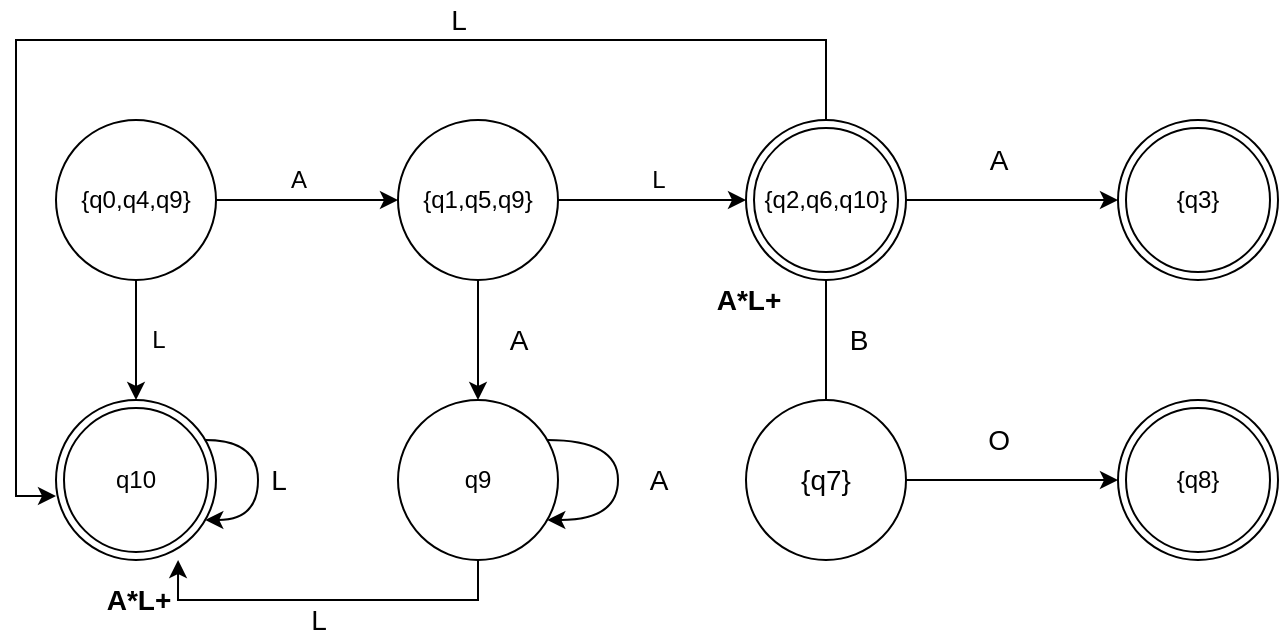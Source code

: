 <mxfile version="16.5.2" type="device"><diagram id="nJZyLRq6GUTiVBoXhL8U" name="Page-1"><mxGraphModel dx="1422" dy="762" grid="1" gridSize="10" guides="1" tooltips="1" connect="1" arrows="1" fold="1" page="1" pageScale="1" pageWidth="827" pageHeight="1169" math="0" shadow="0"><root><mxCell id="0"/><mxCell id="1" parent="0"/><mxCell id="09_EadYZh4quglibzOWY-40" style="edgeStyle=orthogonalEdgeStyle;rounded=0;orthogonalLoop=1;jettySize=auto;html=1;entryX=0;entryY=0.5;entryDx=0;entryDy=0;" parent="1" source="09_EadYZh4quglibzOWY-29" edge="1"><mxGeometry relative="1" as="geometry"><mxPoint x="374" y="190" as="targetPoint"/></mxGeometry></mxCell><mxCell id="OITh8VtzFVzuqkrDzbqt-7" style="edgeStyle=orthogonalEdgeStyle;curved=1;rounded=0;orthogonalLoop=1;jettySize=auto;html=1;entryX=0.5;entryY=0;entryDx=0;entryDy=0;fontSize=14;" edge="1" parent="1" source="09_EadYZh4quglibzOWY-29" target="09_EadYZh4quglibzOWY-35"><mxGeometry relative="1" as="geometry"/></mxCell><mxCell id="09_EadYZh4quglibzOWY-29" value="{q1,q5,q9}" style="ellipse;whiteSpace=wrap;html=1;aspect=fixed;" parent="1" vertex="1"><mxGeometry x="200" y="150" width="80" height="80" as="geometry"/></mxCell><mxCell id="09_EadYZh4quglibzOWY-37" style="edgeStyle=orthogonalEdgeStyle;rounded=0;orthogonalLoop=1;jettySize=auto;html=1;" parent="1" source="09_EadYZh4quglibzOWY-30" target="09_EadYZh4quglibzOWY-29" edge="1"><mxGeometry relative="1" as="geometry"/></mxCell><mxCell id="OITh8VtzFVzuqkrDzbqt-2" style="edgeStyle=orthogonalEdgeStyle;rounded=0;orthogonalLoop=1;jettySize=auto;html=1;entryX=0.5;entryY=0;entryDx=0;entryDy=0;" edge="1" parent="1" source="09_EadYZh4quglibzOWY-30" target="09_EadYZh4quglibzOWY-34"><mxGeometry relative="1" as="geometry"/></mxCell><mxCell id="09_EadYZh4quglibzOWY-30" value="{q0,q4,q9}" style="ellipse;whiteSpace=wrap;html=1;aspect=fixed;" parent="1" vertex="1"><mxGeometry x="29" y="150" width="80" height="80" as="geometry"/></mxCell><mxCell id="09_EadYZh4quglibzOWY-31" value="{q3}" style="ellipse;shape=doubleEllipse;whiteSpace=wrap;html=1;aspect=fixed;" parent="1" vertex="1"><mxGeometry x="560" y="150" width="80" height="80" as="geometry"/></mxCell><mxCell id="OITh8VtzFVzuqkrDzbqt-14" style="edgeStyle=orthogonalEdgeStyle;rounded=0;orthogonalLoop=1;jettySize=auto;html=1;fontSize=14;" edge="1" parent="1" source="09_EadYZh4quglibzOWY-32" target="09_EadYZh4quglibzOWY-31"><mxGeometry relative="1" as="geometry"/></mxCell><mxCell id="OITh8VtzFVzuqkrDzbqt-16" style="edgeStyle=orthogonalEdgeStyle;rounded=0;orthogonalLoop=1;jettySize=auto;html=1;entryX=0;entryY=0.6;entryDx=0;entryDy=0;entryPerimeter=0;fontSize=14;" edge="1" parent="1" source="09_EadYZh4quglibzOWY-32" target="09_EadYZh4quglibzOWY-34"><mxGeometry relative="1" as="geometry"><Array as="points"><mxPoint x="414" y="110"/><mxPoint x="9" y="110"/><mxPoint x="9" y="338"/></Array></mxGeometry></mxCell><mxCell id="OITh8VtzFVzuqkrDzbqt-20" style="edgeStyle=orthogonalEdgeStyle;rounded=0;orthogonalLoop=1;jettySize=auto;html=1;fontSize=14;" edge="1" parent="1" source="09_EadYZh4quglibzOWY-32"><mxGeometry relative="1" as="geometry"><mxPoint x="414" y="300" as="targetPoint"/></mxGeometry></mxCell><mxCell id="09_EadYZh4quglibzOWY-32" value="{q2,q6,q10}" style="ellipse;shape=doubleEllipse;whiteSpace=wrap;html=1;aspect=fixed;" parent="1" vertex="1"><mxGeometry x="374" y="150" width="80" height="80" as="geometry"/></mxCell><mxCell id="09_EadYZh4quglibzOWY-34" value="q10" style="ellipse;shape=doubleEllipse;whiteSpace=wrap;html=1;aspect=fixed;" parent="1" vertex="1"><mxGeometry x="29" y="290" width="80" height="80" as="geometry"/></mxCell><mxCell id="OITh8VtzFVzuqkrDzbqt-12" style="edgeStyle=orthogonalEdgeStyle;rounded=0;orthogonalLoop=1;jettySize=auto;html=1;entryX=0.763;entryY=1;entryDx=0;entryDy=0;entryPerimeter=0;fontSize=14;" edge="1" parent="1" source="09_EadYZh4quglibzOWY-35" target="09_EadYZh4quglibzOWY-34"><mxGeometry relative="1" as="geometry"><Array as="points"><mxPoint x="240" y="390"/><mxPoint x="90" y="390"/></Array></mxGeometry></mxCell><mxCell id="09_EadYZh4quglibzOWY-35" value="q9" style="ellipse;whiteSpace=wrap;html=1;aspect=fixed;" parent="1" vertex="1"><mxGeometry x="200" y="290" width="80" height="80" as="geometry"/></mxCell><mxCell id="09_EadYZh4quglibzOWY-56" value="A" style="text;html=1;align=center;verticalAlign=middle;resizable=0;points=[];autosize=1;strokeColor=none;fillColor=none;" parent="1" vertex="1"><mxGeometry x="140" y="170" width="20" height="20" as="geometry"/></mxCell><mxCell id="09_EadYZh4quglibzOWY-57" value="L" style="text;html=1;align=center;verticalAlign=middle;resizable=0;points=[];autosize=1;strokeColor=none;fillColor=none;" parent="1" vertex="1"><mxGeometry x="320" y="170" width="20" height="20" as="geometry"/></mxCell><mxCell id="OITh8VtzFVzuqkrDzbqt-3" value="L" style="text;html=1;align=center;verticalAlign=middle;resizable=0;points=[];autosize=1;strokeColor=none;fillColor=none;" vertex="1" parent="1"><mxGeometry x="70" y="250" width="20" height="20" as="geometry"/></mxCell><mxCell id="OITh8VtzFVzuqkrDzbqt-4" value="A*L+" style="text;html=1;align=center;verticalAlign=middle;resizable=0;points=[];autosize=1;strokeColor=none;fillColor=none;fontStyle=1;fontSize=14;" vertex="1" parent="1"><mxGeometry x="45" y="380" width="50" height="20" as="geometry"/></mxCell><mxCell id="OITh8VtzFVzuqkrDzbqt-5" style="edgeStyle=orthogonalEdgeStyle;rounded=0;orthogonalLoop=1;jettySize=auto;html=1;fontSize=14;curved=1;" edge="1" parent="1" source="09_EadYZh4quglibzOWY-34" target="09_EadYZh4quglibzOWY-34"><mxGeometry relative="1" as="geometry"><Array as="points"><mxPoint x="130" y="310"/><mxPoint x="120" y="350"/></Array></mxGeometry></mxCell><mxCell id="OITh8VtzFVzuqkrDzbqt-6" value="L" style="text;html=1;align=center;verticalAlign=middle;resizable=0;points=[];autosize=1;strokeColor=none;fillColor=none;fontSize=14;" vertex="1" parent="1"><mxGeometry x="130" y="320" width="20" height="20" as="geometry"/></mxCell><mxCell id="OITh8VtzFVzuqkrDzbqt-8" value="A" style="text;html=1;align=center;verticalAlign=middle;resizable=0;points=[];autosize=1;strokeColor=none;fillColor=none;fontSize=14;" vertex="1" parent="1"><mxGeometry x="250" y="250" width="20" height="20" as="geometry"/></mxCell><mxCell id="OITh8VtzFVzuqkrDzbqt-9" value="A*L+" style="text;html=1;align=center;verticalAlign=middle;resizable=0;points=[];autosize=1;strokeColor=none;fillColor=none;fontStyle=1;fontSize=14;" vertex="1" parent="1"><mxGeometry x="350" y="230" width="50" height="20" as="geometry"/></mxCell><mxCell id="OITh8VtzFVzuqkrDzbqt-10" style="edgeStyle=orthogonalEdgeStyle;curved=1;rounded=0;orthogonalLoop=1;jettySize=auto;html=1;fontSize=14;" edge="1" parent="1" source="09_EadYZh4quglibzOWY-35" target="09_EadYZh4quglibzOWY-35"><mxGeometry relative="1" as="geometry"><Array as="points"><mxPoint x="310" y="310"/></Array></mxGeometry></mxCell><mxCell id="OITh8VtzFVzuqkrDzbqt-11" value="A" style="text;html=1;align=center;verticalAlign=middle;resizable=0;points=[];autosize=1;strokeColor=none;fillColor=none;fontSize=14;" vertex="1" parent="1"><mxGeometry x="320" y="320" width="20" height="20" as="geometry"/></mxCell><mxCell id="OITh8VtzFVzuqkrDzbqt-13" value="L" style="text;html=1;align=center;verticalAlign=middle;resizable=0;points=[];autosize=1;strokeColor=none;fillColor=none;fontSize=14;" vertex="1" parent="1"><mxGeometry x="150" y="390" width="20" height="20" as="geometry"/></mxCell><mxCell id="OITh8VtzFVzuqkrDzbqt-15" value="A" style="text;html=1;align=center;verticalAlign=middle;resizable=0;points=[];autosize=1;strokeColor=none;fillColor=none;fontSize=14;" vertex="1" parent="1"><mxGeometry x="490" y="160" width="20" height="20" as="geometry"/></mxCell><mxCell id="OITh8VtzFVzuqkrDzbqt-17" value="L" style="text;html=1;align=center;verticalAlign=middle;resizable=0;points=[];autosize=1;strokeColor=none;fillColor=none;fontSize=14;" vertex="1" parent="1"><mxGeometry x="220" y="90" width="20" height="20" as="geometry"/></mxCell><mxCell id="OITh8VtzFVzuqkrDzbqt-21" value="B" style="text;html=1;align=center;verticalAlign=middle;resizable=0;points=[];autosize=1;strokeColor=none;fillColor=none;fontSize=14;" vertex="1" parent="1"><mxGeometry x="420" y="250" width="20" height="20" as="geometry"/></mxCell><mxCell id="OITh8VtzFVzuqkrDzbqt-23" style="edgeStyle=orthogonalEdgeStyle;rounded=0;orthogonalLoop=1;jettySize=auto;html=1;fontSize=14;entryX=0;entryY=0.5;entryDx=0;entryDy=0;" edge="1" parent="1" source="OITh8VtzFVzuqkrDzbqt-22" target="OITh8VtzFVzuqkrDzbqt-24"><mxGeometry relative="1" as="geometry"><mxPoint x="540" y="340" as="targetPoint"/><Array as="points"/></mxGeometry></mxCell><mxCell id="OITh8VtzFVzuqkrDzbqt-22" value="{q7}" style="ellipse;whiteSpace=wrap;html=1;aspect=fixed;fontSize=14;" vertex="1" parent="1"><mxGeometry x="374" y="290" width="80" height="80" as="geometry"/></mxCell><mxCell id="OITh8VtzFVzuqkrDzbqt-24" value="{q8}" style="ellipse;shape=doubleEllipse;whiteSpace=wrap;html=1;aspect=fixed;" vertex="1" parent="1"><mxGeometry x="560" y="290" width="80" height="80" as="geometry"/></mxCell><mxCell id="OITh8VtzFVzuqkrDzbqt-25" value="O" style="text;html=1;align=center;verticalAlign=middle;resizable=0;points=[];autosize=1;strokeColor=none;fillColor=none;fontSize=14;" vertex="1" parent="1"><mxGeometry x="485" y="300" width="30" height="20" as="geometry"/></mxCell></root></mxGraphModel></diagram></mxfile>